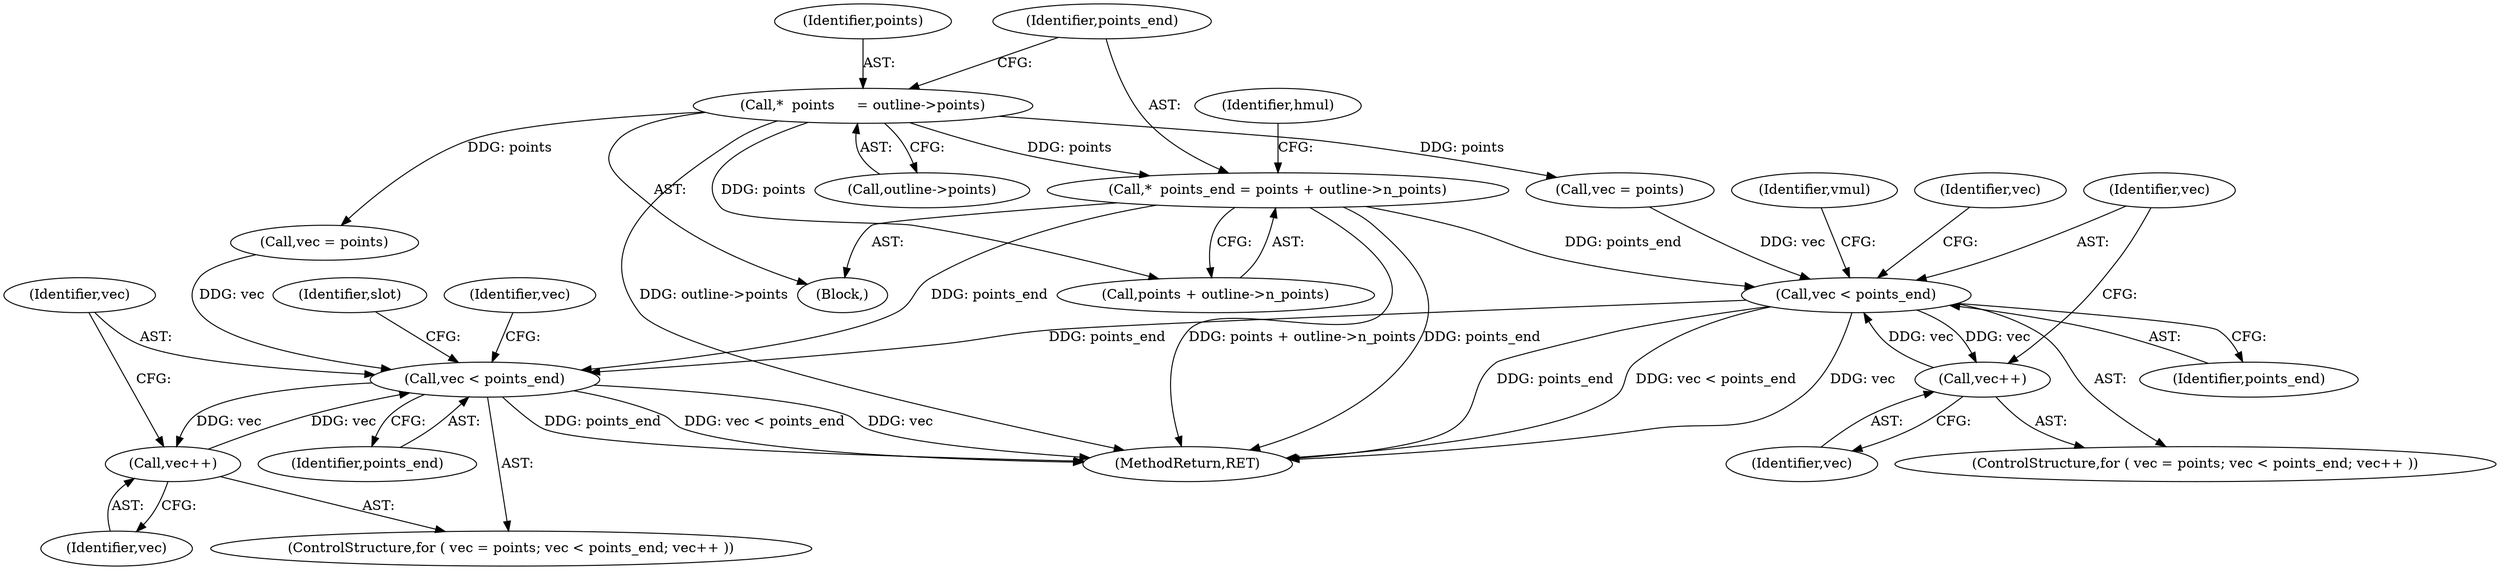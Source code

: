 digraph "0_savannah_79972af4f0485a11dcb19551356c45245749fc5b@integer" {
"1000518" [label="(Call,*  points_end = points + outline->n_points)"];
"1000512" [label="(Call,*  points     = outline->points)"];
"1000532" [label="(Call,vec < points_end)"];
"1000535" [label="(Call,vec++)"];
"1000548" [label="(Call,vec < points_end)"];
"1000551" [label="(Call,vec++)"];
"1000529" [label="(Call,vec = points)"];
"1000609" [label="(MethodReturn,RET)"];
"1000548" [label="(Call,vec < points_end)"];
"1000512" [label="(Call,*  points     = outline->points)"];
"1000550" [label="(Identifier,points_end)"];
"1000528" [label="(ControlStructure,for ( vec = points; vec < points_end; vec++ ))"];
"1000552" [label="(Identifier,vec)"];
"1000533" [label="(Identifier,vec)"];
"1000527" [label="(Identifier,hmul)"];
"1000561" [label="(Identifier,slot)"];
"1000520" [label="(Call,points + outline->n_points)"];
"1000551" [label="(Call,vec++)"];
"1000518" [label="(Call,*  points_end = points + outline->n_points)"];
"1000543" [label="(Identifier,vmul)"];
"1000544" [label="(ControlStructure,for ( vec = points; vec < points_end; vec++ ))"];
"1000510" [label="(Block,)"];
"1000549" [label="(Identifier,vec)"];
"1000514" [label="(Call,outline->points)"];
"1000545" [label="(Call,vec = points)"];
"1000536" [label="(Identifier,vec)"];
"1000535" [label="(Call,vec++)"];
"1000555" [label="(Identifier,vec)"];
"1000534" [label="(Identifier,points_end)"];
"1000513" [label="(Identifier,points)"];
"1000532" [label="(Call,vec < points_end)"];
"1000519" [label="(Identifier,points_end)"];
"1000539" [label="(Identifier,vec)"];
"1000518" -> "1000510"  [label="AST: "];
"1000518" -> "1000520"  [label="CFG: "];
"1000519" -> "1000518"  [label="AST: "];
"1000520" -> "1000518"  [label="AST: "];
"1000527" -> "1000518"  [label="CFG: "];
"1000518" -> "1000609"  [label="DDG: points + outline->n_points"];
"1000518" -> "1000609"  [label="DDG: points_end"];
"1000512" -> "1000518"  [label="DDG: points"];
"1000518" -> "1000532"  [label="DDG: points_end"];
"1000518" -> "1000548"  [label="DDG: points_end"];
"1000512" -> "1000510"  [label="AST: "];
"1000512" -> "1000514"  [label="CFG: "];
"1000513" -> "1000512"  [label="AST: "];
"1000514" -> "1000512"  [label="AST: "];
"1000519" -> "1000512"  [label="CFG: "];
"1000512" -> "1000609"  [label="DDG: outline->points"];
"1000512" -> "1000520"  [label="DDG: points"];
"1000512" -> "1000529"  [label="DDG: points"];
"1000512" -> "1000545"  [label="DDG: points"];
"1000532" -> "1000528"  [label="AST: "];
"1000532" -> "1000534"  [label="CFG: "];
"1000533" -> "1000532"  [label="AST: "];
"1000534" -> "1000532"  [label="AST: "];
"1000539" -> "1000532"  [label="CFG: "];
"1000543" -> "1000532"  [label="CFG: "];
"1000532" -> "1000609"  [label="DDG: vec"];
"1000532" -> "1000609"  [label="DDG: points_end"];
"1000532" -> "1000609"  [label="DDG: vec < points_end"];
"1000535" -> "1000532"  [label="DDG: vec"];
"1000529" -> "1000532"  [label="DDG: vec"];
"1000532" -> "1000535"  [label="DDG: vec"];
"1000532" -> "1000548"  [label="DDG: points_end"];
"1000535" -> "1000528"  [label="AST: "];
"1000535" -> "1000536"  [label="CFG: "];
"1000536" -> "1000535"  [label="AST: "];
"1000533" -> "1000535"  [label="CFG: "];
"1000548" -> "1000544"  [label="AST: "];
"1000548" -> "1000550"  [label="CFG: "];
"1000549" -> "1000548"  [label="AST: "];
"1000550" -> "1000548"  [label="AST: "];
"1000555" -> "1000548"  [label="CFG: "];
"1000561" -> "1000548"  [label="CFG: "];
"1000548" -> "1000609"  [label="DDG: points_end"];
"1000548" -> "1000609"  [label="DDG: vec < points_end"];
"1000548" -> "1000609"  [label="DDG: vec"];
"1000545" -> "1000548"  [label="DDG: vec"];
"1000551" -> "1000548"  [label="DDG: vec"];
"1000548" -> "1000551"  [label="DDG: vec"];
"1000551" -> "1000544"  [label="AST: "];
"1000551" -> "1000552"  [label="CFG: "];
"1000552" -> "1000551"  [label="AST: "];
"1000549" -> "1000551"  [label="CFG: "];
}
